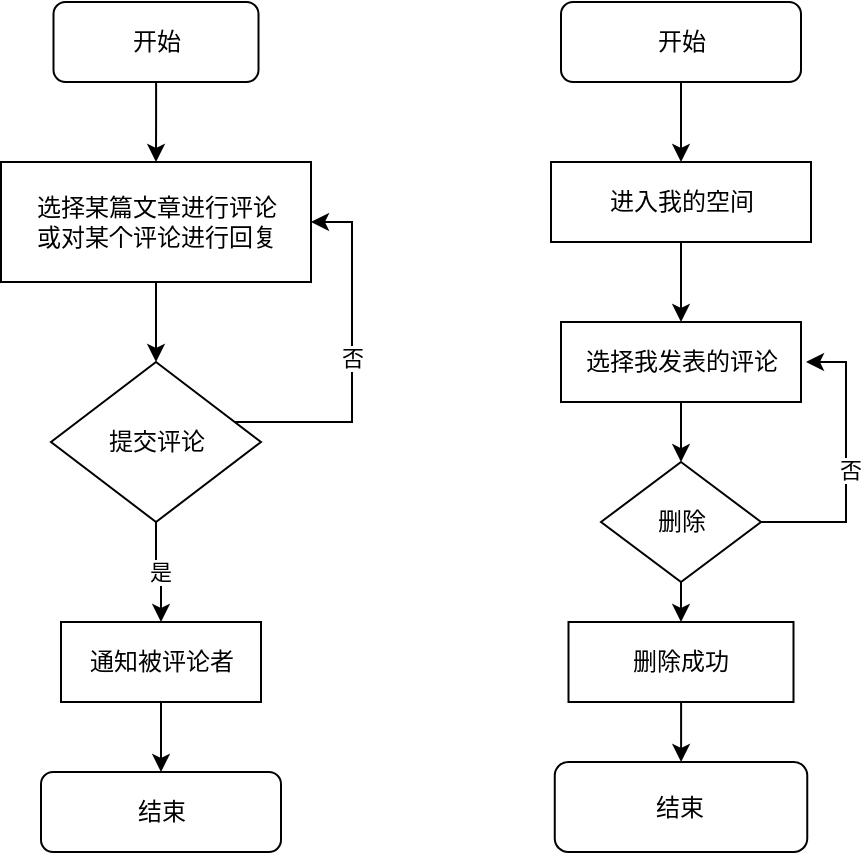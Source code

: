 <mxfile version="16.5.6" type="github">
  <diagram id="C5RBs43oDa-KdzZeNtuy" name="Page-1">
    <mxGraphModel dx="1038" dy="547" grid="1" gridSize="10" guides="1" tooltips="1" connect="1" arrows="1" fold="1" page="1" pageScale="1" pageWidth="827" pageHeight="1169" math="0" shadow="0">
      <root>
        <mxCell id="WIyWlLk6GJQsqaUBKTNV-0" />
        <mxCell id="WIyWlLk6GJQsqaUBKTNV-1" parent="WIyWlLk6GJQsqaUBKTNV-0" />
        <mxCell id="XriyLiKgAWmnWQzuMDyW-43" value="" style="edgeStyle=orthogonalEdgeStyle;rounded=0;orthogonalLoop=1;jettySize=auto;html=1;" edge="1" parent="WIyWlLk6GJQsqaUBKTNV-1" source="XriyLiKgAWmnWQzuMDyW-1" target="XriyLiKgAWmnWQzuMDyW-2">
          <mxGeometry relative="1" as="geometry" />
        </mxCell>
        <mxCell id="XriyLiKgAWmnWQzuMDyW-1" value="开始" style="rounded=1;whiteSpace=wrap;html=1;" vertex="1" parent="WIyWlLk6GJQsqaUBKTNV-1">
          <mxGeometry x="153.75" y="110" width="102.5" height="40" as="geometry" />
        </mxCell>
        <mxCell id="XriyLiKgAWmnWQzuMDyW-5" value="" style="edgeStyle=orthogonalEdgeStyle;rounded=0;orthogonalLoop=1;jettySize=auto;html=1;" edge="1" parent="WIyWlLk6GJQsqaUBKTNV-1" source="XriyLiKgAWmnWQzuMDyW-2" target="XriyLiKgAWmnWQzuMDyW-4">
          <mxGeometry relative="1" as="geometry" />
        </mxCell>
        <mxCell id="XriyLiKgAWmnWQzuMDyW-2" value="选择某篇文章进行评论&lt;br&gt;或对某个评论进行回复" style="whiteSpace=wrap;html=1;rounded=0;" vertex="1" parent="WIyWlLk6GJQsqaUBKTNV-1">
          <mxGeometry x="127.5" y="190" width="155" height="60" as="geometry" />
        </mxCell>
        <mxCell id="XriyLiKgAWmnWQzuMDyW-7" value="是" style="edgeStyle=orthogonalEdgeStyle;rounded=0;orthogonalLoop=1;jettySize=auto;html=1;exitX=0.5;exitY=1;exitDx=0;exitDy=0;" edge="1" parent="WIyWlLk6GJQsqaUBKTNV-1" source="XriyLiKgAWmnWQzuMDyW-4" target="XriyLiKgAWmnWQzuMDyW-6">
          <mxGeometry relative="1" as="geometry" />
        </mxCell>
        <mxCell id="XriyLiKgAWmnWQzuMDyW-8" style="edgeStyle=orthogonalEdgeStyle;rounded=0;orthogonalLoop=1;jettySize=auto;html=1;entryX=1;entryY=0.5;entryDx=0;entryDy=0;" edge="1" parent="WIyWlLk6GJQsqaUBKTNV-1" source="XriyLiKgAWmnWQzuMDyW-4" target="XriyLiKgAWmnWQzuMDyW-2">
          <mxGeometry relative="1" as="geometry">
            <Array as="points">
              <mxPoint x="303" y="320" />
              <mxPoint x="303" y="220" />
            </Array>
          </mxGeometry>
        </mxCell>
        <mxCell id="XriyLiKgAWmnWQzuMDyW-9" value="否" style="edgeLabel;html=1;align=center;verticalAlign=middle;resizable=0;points=[];" vertex="1" connectable="0" parent="XriyLiKgAWmnWQzuMDyW-8">
          <mxGeometry x="0.016" relative="1" as="geometry">
            <mxPoint as="offset" />
          </mxGeometry>
        </mxCell>
        <mxCell id="XriyLiKgAWmnWQzuMDyW-4" value="提交评论" style="rhombus;whiteSpace=wrap;html=1;rounded=0;" vertex="1" parent="WIyWlLk6GJQsqaUBKTNV-1">
          <mxGeometry x="152.5" y="290" width="105" height="80" as="geometry" />
        </mxCell>
        <mxCell id="XriyLiKgAWmnWQzuMDyW-11" value="" style="edgeStyle=orthogonalEdgeStyle;rounded=0;orthogonalLoop=1;jettySize=auto;html=1;" edge="1" parent="WIyWlLk6GJQsqaUBKTNV-1" source="XriyLiKgAWmnWQzuMDyW-6" target="XriyLiKgAWmnWQzuMDyW-10">
          <mxGeometry relative="1" as="geometry" />
        </mxCell>
        <mxCell id="XriyLiKgAWmnWQzuMDyW-6" value="通知被评论者" style="whiteSpace=wrap;html=1;rounded=0;" vertex="1" parent="WIyWlLk6GJQsqaUBKTNV-1">
          <mxGeometry x="157.5" y="420" width="100" height="40" as="geometry" />
        </mxCell>
        <mxCell id="XriyLiKgAWmnWQzuMDyW-10" value="结束" style="whiteSpace=wrap;html=1;rounded=1;shadow=0;" vertex="1" parent="WIyWlLk6GJQsqaUBKTNV-1">
          <mxGeometry x="147.5" y="495" width="120" height="40" as="geometry" />
        </mxCell>
        <mxCell id="XriyLiKgAWmnWQzuMDyW-12" value="" style="edgeStyle=orthogonalEdgeStyle;rounded=0;orthogonalLoop=1;jettySize=auto;html=1;" edge="1" parent="WIyWlLk6GJQsqaUBKTNV-1" source="XriyLiKgAWmnWQzuMDyW-13" target="XriyLiKgAWmnWQzuMDyW-15">
          <mxGeometry relative="1" as="geometry" />
        </mxCell>
        <mxCell id="XriyLiKgAWmnWQzuMDyW-13" value="开始" style="rounded=1;whiteSpace=wrap;html=1;" vertex="1" parent="WIyWlLk6GJQsqaUBKTNV-1">
          <mxGeometry x="407.5" y="110" width="120" height="40" as="geometry" />
        </mxCell>
        <mxCell id="XriyLiKgAWmnWQzuMDyW-40" value="" style="edgeStyle=orthogonalEdgeStyle;rounded=0;orthogonalLoop=1;jettySize=auto;html=1;" edge="1" parent="WIyWlLk6GJQsqaUBKTNV-1" source="XriyLiKgAWmnWQzuMDyW-15" target="XriyLiKgAWmnWQzuMDyW-39">
          <mxGeometry relative="1" as="geometry" />
        </mxCell>
        <mxCell id="XriyLiKgAWmnWQzuMDyW-15" value="进入我的空间" style="whiteSpace=wrap;html=1;rounded=0;" vertex="1" parent="WIyWlLk6GJQsqaUBKTNV-1">
          <mxGeometry x="402.5" y="190" width="130" height="40" as="geometry" />
        </mxCell>
        <mxCell id="XriyLiKgAWmnWQzuMDyW-42" value="" style="edgeStyle=orthogonalEdgeStyle;rounded=0;orthogonalLoop=1;jettySize=auto;html=1;" edge="1" parent="WIyWlLk6GJQsqaUBKTNV-1" source="XriyLiKgAWmnWQzuMDyW-39" target="XriyLiKgAWmnWQzuMDyW-41">
          <mxGeometry relative="1" as="geometry" />
        </mxCell>
        <mxCell id="XriyLiKgAWmnWQzuMDyW-39" value="&lt;span&gt;选择我发表的评论&lt;/span&gt;" style="whiteSpace=wrap;html=1;rounded=0;" vertex="1" parent="WIyWlLk6GJQsqaUBKTNV-1">
          <mxGeometry x="407.5" y="270" width="120" height="40" as="geometry" />
        </mxCell>
        <mxCell id="XriyLiKgAWmnWQzuMDyW-44" style="edgeStyle=orthogonalEdgeStyle;rounded=0;orthogonalLoop=1;jettySize=auto;html=1;" edge="1" parent="WIyWlLk6GJQsqaUBKTNV-1" source="XriyLiKgAWmnWQzuMDyW-41">
          <mxGeometry relative="1" as="geometry">
            <mxPoint x="530" y="290" as="targetPoint" />
            <Array as="points">
              <mxPoint x="550" y="370" />
              <mxPoint x="550" y="290" />
            </Array>
          </mxGeometry>
        </mxCell>
        <mxCell id="XriyLiKgAWmnWQzuMDyW-45" value="否" style="edgeLabel;html=1;align=center;verticalAlign=middle;resizable=0;points=[];" vertex="1" connectable="0" parent="XriyLiKgAWmnWQzuMDyW-44">
          <mxGeometry x="-0.036" y="-2" relative="1" as="geometry">
            <mxPoint as="offset" />
          </mxGeometry>
        </mxCell>
        <mxCell id="XriyLiKgAWmnWQzuMDyW-47" value="" style="edgeStyle=orthogonalEdgeStyle;rounded=0;orthogonalLoop=1;jettySize=auto;html=1;" edge="1" parent="WIyWlLk6GJQsqaUBKTNV-1" source="XriyLiKgAWmnWQzuMDyW-41" target="XriyLiKgAWmnWQzuMDyW-46">
          <mxGeometry relative="1" as="geometry" />
        </mxCell>
        <mxCell id="XriyLiKgAWmnWQzuMDyW-41" value="删除" style="rhombus;whiteSpace=wrap;html=1;rounded=0;" vertex="1" parent="WIyWlLk6GJQsqaUBKTNV-1">
          <mxGeometry x="427.51" y="340" width="80" height="60" as="geometry" />
        </mxCell>
        <mxCell id="XriyLiKgAWmnWQzuMDyW-49" value="" style="edgeStyle=orthogonalEdgeStyle;rounded=0;orthogonalLoop=1;jettySize=auto;html=1;" edge="1" parent="WIyWlLk6GJQsqaUBKTNV-1" source="XriyLiKgAWmnWQzuMDyW-46" target="XriyLiKgAWmnWQzuMDyW-48">
          <mxGeometry relative="1" as="geometry" />
        </mxCell>
        <mxCell id="XriyLiKgAWmnWQzuMDyW-46" value="删除成功" style="whiteSpace=wrap;html=1;rounded=0;" vertex="1" parent="WIyWlLk6GJQsqaUBKTNV-1">
          <mxGeometry x="411.25" y="420" width="112.5" height="40" as="geometry" />
        </mxCell>
        <mxCell id="XriyLiKgAWmnWQzuMDyW-48" value="结束" style="whiteSpace=wrap;html=1;rounded=1;" vertex="1" parent="WIyWlLk6GJQsqaUBKTNV-1">
          <mxGeometry x="404.38" y="490" width="126.25" height="45" as="geometry" />
        </mxCell>
      </root>
    </mxGraphModel>
  </diagram>
</mxfile>
